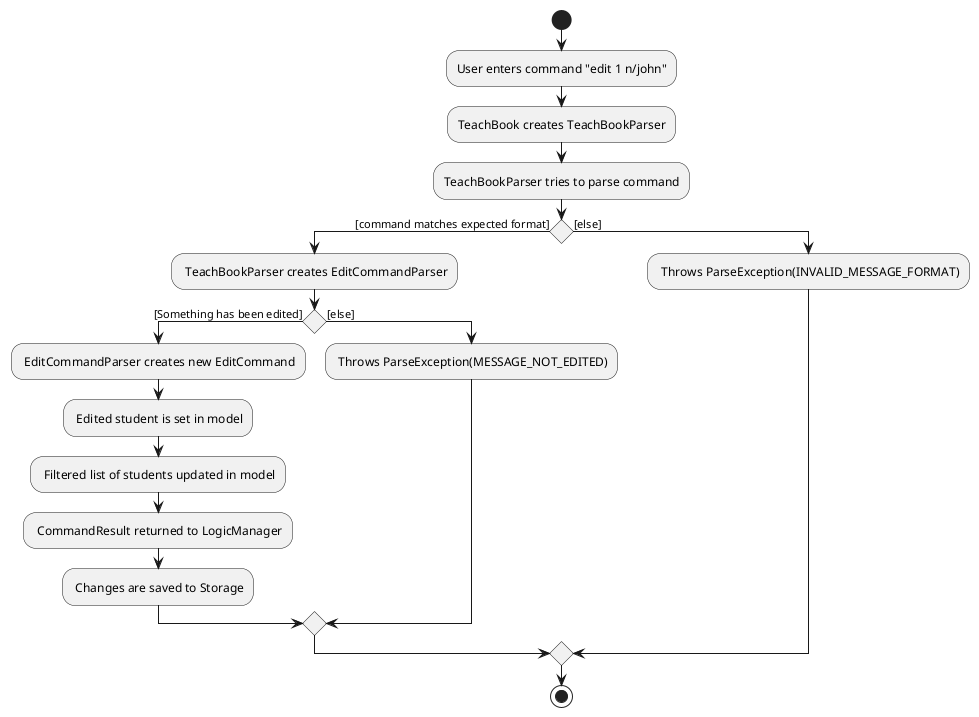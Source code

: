 @startuml
start
:User enters command "edit 1 n/john";
:TeachBook creates TeachBookParser;
:TeachBookParser tries to parse command;
if () then ([command matches expected format])
    : TeachBookParser creates EditCommandParser;
    if () then ([Something has been edited])
        : EditCommandParser creates new EditCommand;
        : Edited student is set in model;
        : Filtered list of students updated in model;
        : CommandResult returned to LogicManager;
        : Changes are saved to Storage;
    else ([else])
        : Throws ParseException(MESSAGE_NOT_EDITED);
    endif
else ([else])
    : Throws ParseException(INVALID_MESSAGE_FORMAT);
endif
stop
@enduml
